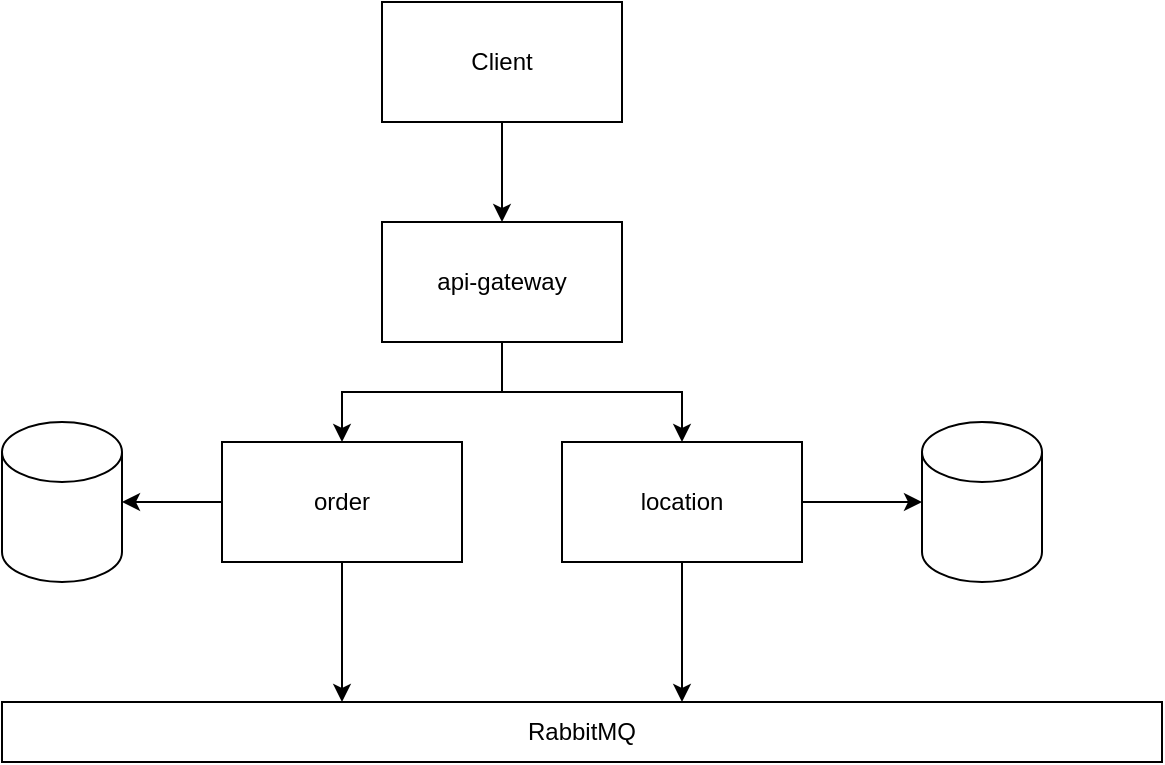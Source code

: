 <mxfile version="24.7.7">
  <diagram name="Page-1" id="U7oy4j9juEI9I-pJgu4S">
    <mxGraphModel dx="2954" dy="40" grid="1" gridSize="10" guides="1" tooltips="1" connect="1" arrows="1" fold="1" page="1" pageScale="1" pageWidth="850" pageHeight="1100" math="0" shadow="0">
      <root>
        <mxCell id="0" />
        <mxCell id="1" parent="0" />
        <mxCell id="tuEnnLGZ2LMoWc2dgxQd-108" value="RabbitMQ" style="rounded=0;whiteSpace=wrap;html=1;" parent="1" vertex="1">
          <mxGeometry x="380" y="1450" width="580" height="30" as="geometry" />
        </mxCell>
        <mxCell id="v-h_ryjiJE9dJs75WSB9-18" value="" style="edgeStyle=orthogonalEdgeStyle;rounded=0;orthogonalLoop=1;jettySize=auto;html=1;" parent="1" source="v-h_ryjiJE9dJs75WSB9-4" target="v-h_ryjiJE9dJs75WSB9-5" edge="1">
          <mxGeometry relative="1" as="geometry" />
        </mxCell>
        <mxCell id="v-h_ryjiJE9dJs75WSB9-4" value="Client" style="rounded=0;whiteSpace=wrap;html=1;" parent="1" vertex="1">
          <mxGeometry x="570" y="1100" width="120" height="60" as="geometry" />
        </mxCell>
        <mxCell id="v-h_ryjiJE9dJs75WSB9-16" style="edgeStyle=orthogonalEdgeStyle;rounded=0;orthogonalLoop=1;jettySize=auto;html=1;" parent="1" source="v-h_ryjiJE9dJs75WSB9-5" target="v-h_ryjiJE9dJs75WSB9-6" edge="1">
          <mxGeometry relative="1" as="geometry" />
        </mxCell>
        <mxCell id="v-h_ryjiJE9dJs75WSB9-17" style="edgeStyle=orthogonalEdgeStyle;rounded=0;orthogonalLoop=1;jettySize=auto;html=1;" parent="1" source="v-h_ryjiJE9dJs75WSB9-5" target="v-h_ryjiJE9dJs75WSB9-7" edge="1">
          <mxGeometry relative="1" as="geometry" />
        </mxCell>
        <mxCell id="v-h_ryjiJE9dJs75WSB9-5" value="api-gateway" style="rounded=0;whiteSpace=wrap;html=1;" parent="1" vertex="1">
          <mxGeometry x="570" y="1210" width="120" height="60" as="geometry" />
        </mxCell>
        <mxCell id="v-h_ryjiJE9dJs75WSB9-12" value="" style="edgeStyle=orthogonalEdgeStyle;rounded=0;orthogonalLoop=1;jettySize=auto;html=1;" parent="1" source="v-h_ryjiJE9dJs75WSB9-6" target="v-h_ryjiJE9dJs75WSB9-9" edge="1">
          <mxGeometry relative="1" as="geometry" />
        </mxCell>
        <mxCell id="v-h_ryjiJE9dJs75WSB9-14" value="" style="edgeStyle=orthogonalEdgeStyle;rounded=0;orthogonalLoop=1;jettySize=auto;html=1;" parent="1" source="v-h_ryjiJE9dJs75WSB9-6" target="tuEnnLGZ2LMoWc2dgxQd-108" edge="1">
          <mxGeometry relative="1" as="geometry">
            <Array as="points">
              <mxPoint x="550" y="1430" />
              <mxPoint x="550" y="1430" />
            </Array>
          </mxGeometry>
        </mxCell>
        <mxCell id="v-h_ryjiJE9dJs75WSB9-6" value="order" style="rounded=0;whiteSpace=wrap;html=1;" parent="1" vertex="1">
          <mxGeometry x="490" y="1320" width="120" height="60" as="geometry" />
        </mxCell>
        <mxCell id="v-h_ryjiJE9dJs75WSB9-13" value="" style="edgeStyle=orthogonalEdgeStyle;rounded=0;orthogonalLoop=1;jettySize=auto;html=1;" parent="1" source="v-h_ryjiJE9dJs75WSB9-7" target="v-h_ryjiJE9dJs75WSB9-10" edge="1">
          <mxGeometry relative="1" as="geometry" />
        </mxCell>
        <mxCell id="v-h_ryjiJE9dJs75WSB9-15" value="" style="edgeStyle=orthogonalEdgeStyle;rounded=0;orthogonalLoop=1;jettySize=auto;html=1;" parent="1" source="v-h_ryjiJE9dJs75WSB9-7" target="tuEnnLGZ2LMoWc2dgxQd-108" edge="1">
          <mxGeometry relative="1" as="geometry">
            <Array as="points">
              <mxPoint x="720" y="1420" />
              <mxPoint x="720" y="1420" />
            </Array>
          </mxGeometry>
        </mxCell>
        <mxCell id="v-h_ryjiJE9dJs75WSB9-7" value="location" style="rounded=0;whiteSpace=wrap;html=1;" parent="1" vertex="1">
          <mxGeometry x="660" y="1320" width="120" height="60" as="geometry" />
        </mxCell>
        <mxCell id="v-h_ryjiJE9dJs75WSB9-9" value="" style="shape=cylinder3;whiteSpace=wrap;html=1;boundedLbl=1;backgroundOutline=1;size=15;" parent="1" vertex="1">
          <mxGeometry x="380" y="1310" width="60" height="80" as="geometry" />
        </mxCell>
        <mxCell id="v-h_ryjiJE9dJs75WSB9-10" value="" style="shape=cylinder3;whiteSpace=wrap;html=1;boundedLbl=1;backgroundOutline=1;size=15;" parent="1" vertex="1">
          <mxGeometry x="840" y="1310" width="60" height="80" as="geometry" />
        </mxCell>
      </root>
    </mxGraphModel>
  </diagram>
</mxfile>
